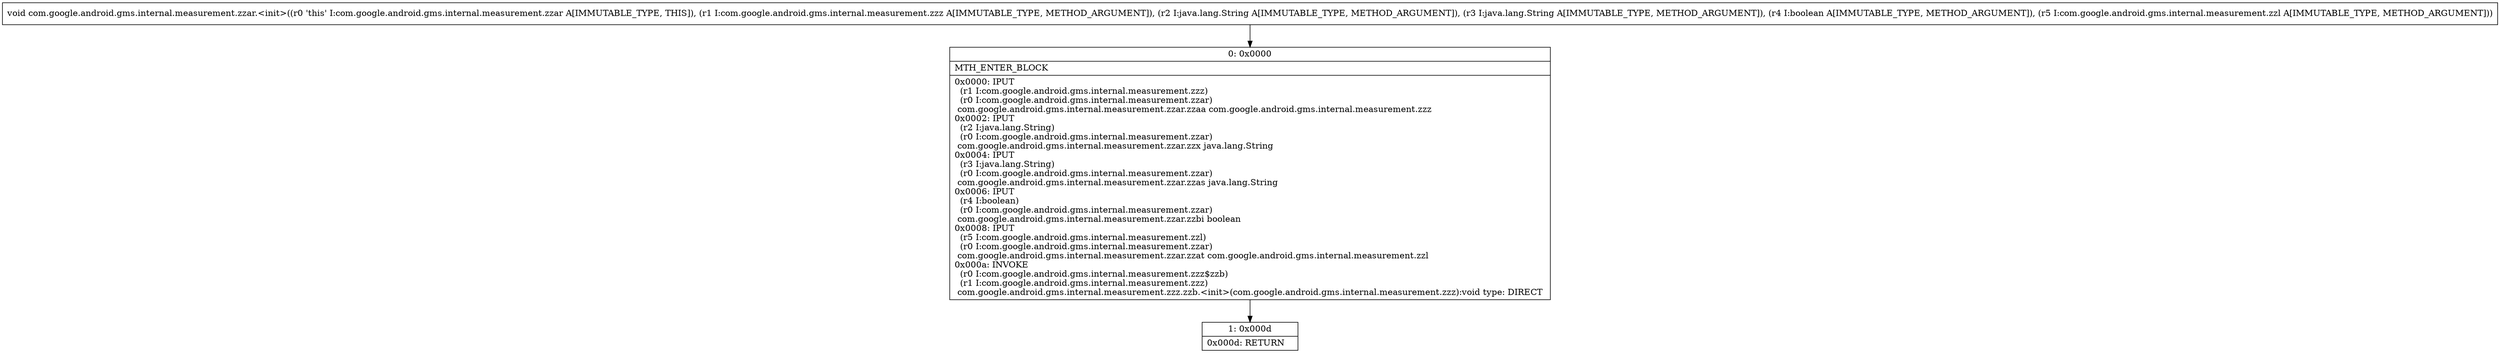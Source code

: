 digraph "CFG forcom.google.android.gms.internal.measurement.zzar.\<init\>(Lcom\/google\/android\/gms\/internal\/measurement\/zzz;Ljava\/lang\/String;Ljava\/lang\/String;ZLcom\/google\/android\/gms\/internal\/measurement\/zzl;)V" {
Node_0 [shape=record,label="{0\:\ 0x0000|MTH_ENTER_BLOCK\l|0x0000: IPUT  \l  (r1 I:com.google.android.gms.internal.measurement.zzz)\l  (r0 I:com.google.android.gms.internal.measurement.zzar)\l com.google.android.gms.internal.measurement.zzar.zzaa com.google.android.gms.internal.measurement.zzz \l0x0002: IPUT  \l  (r2 I:java.lang.String)\l  (r0 I:com.google.android.gms.internal.measurement.zzar)\l com.google.android.gms.internal.measurement.zzar.zzx java.lang.String \l0x0004: IPUT  \l  (r3 I:java.lang.String)\l  (r0 I:com.google.android.gms.internal.measurement.zzar)\l com.google.android.gms.internal.measurement.zzar.zzas java.lang.String \l0x0006: IPUT  \l  (r4 I:boolean)\l  (r0 I:com.google.android.gms.internal.measurement.zzar)\l com.google.android.gms.internal.measurement.zzar.zzbi boolean \l0x0008: IPUT  \l  (r5 I:com.google.android.gms.internal.measurement.zzl)\l  (r0 I:com.google.android.gms.internal.measurement.zzar)\l com.google.android.gms.internal.measurement.zzar.zzat com.google.android.gms.internal.measurement.zzl \l0x000a: INVOKE  \l  (r0 I:com.google.android.gms.internal.measurement.zzz$zzb)\l  (r1 I:com.google.android.gms.internal.measurement.zzz)\l com.google.android.gms.internal.measurement.zzz.zzb.\<init\>(com.google.android.gms.internal.measurement.zzz):void type: DIRECT \l}"];
Node_1 [shape=record,label="{1\:\ 0x000d|0x000d: RETURN   \l}"];
MethodNode[shape=record,label="{void com.google.android.gms.internal.measurement.zzar.\<init\>((r0 'this' I:com.google.android.gms.internal.measurement.zzar A[IMMUTABLE_TYPE, THIS]), (r1 I:com.google.android.gms.internal.measurement.zzz A[IMMUTABLE_TYPE, METHOD_ARGUMENT]), (r2 I:java.lang.String A[IMMUTABLE_TYPE, METHOD_ARGUMENT]), (r3 I:java.lang.String A[IMMUTABLE_TYPE, METHOD_ARGUMENT]), (r4 I:boolean A[IMMUTABLE_TYPE, METHOD_ARGUMENT]), (r5 I:com.google.android.gms.internal.measurement.zzl A[IMMUTABLE_TYPE, METHOD_ARGUMENT])) }"];
MethodNode -> Node_0;
Node_0 -> Node_1;
}

